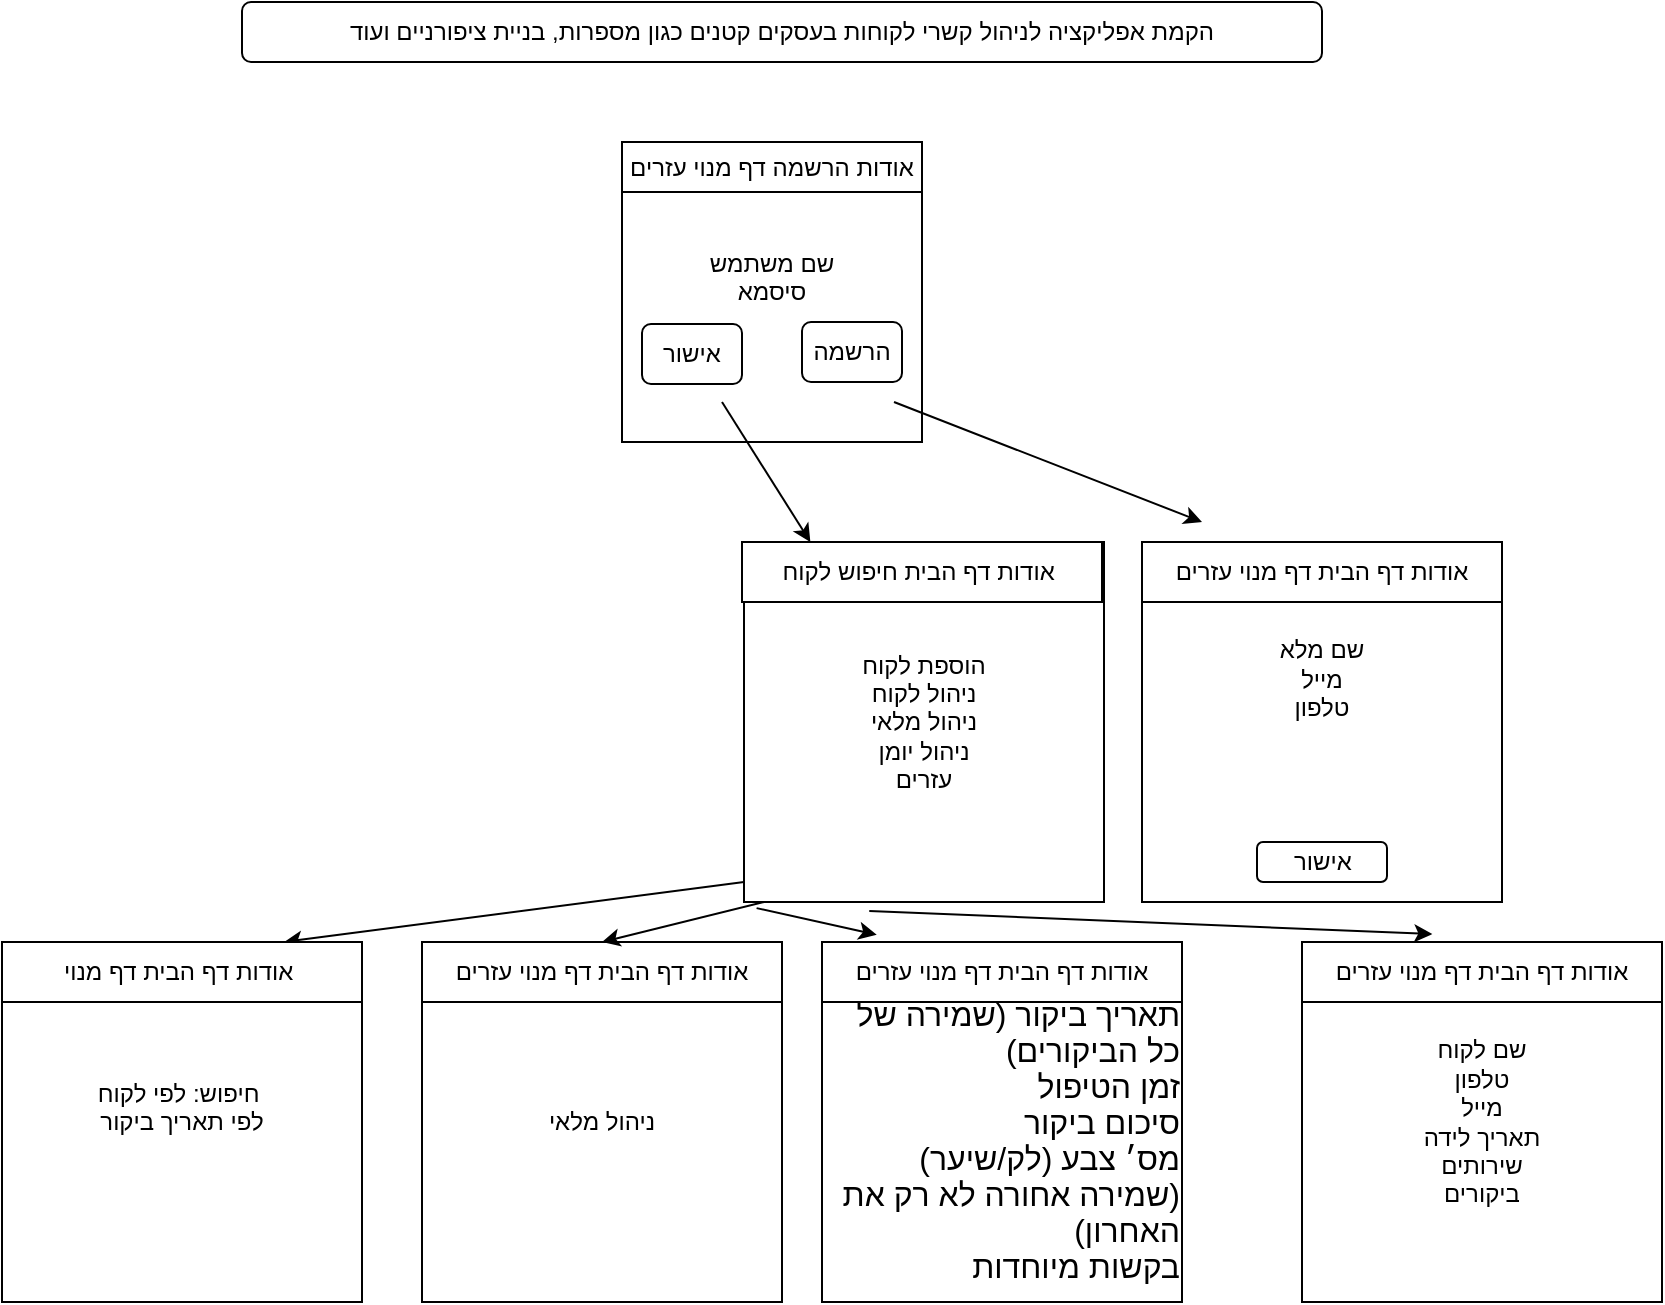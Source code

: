 <mxfile>
    <diagram id="TnpdNzE_JWiUR8cFdGXL" name="Page-1">
        <mxGraphModel dx="763" dy="442" grid="1" gridSize="10" guides="1" tooltips="1" connect="1" arrows="1" fold="1" page="1" pageScale="1" pageWidth="850" pageHeight="1100" math="0" shadow="0">
            <root>
                <mxCell id="0"/>
                <mxCell id="1" parent="0"/>
                <mxCell id="2" value="שם משתמש&lt;div&gt;סיסמא&lt;/div&gt;&lt;div&gt;&lt;br&gt;&lt;/div&gt;" style="whiteSpace=wrap;html=1;aspect=fixed;" parent="1" vertex="1">
                    <mxGeometry x="320" y="80" width="150" height="150" as="geometry"/>
                </mxCell>
                <mxCell id="3" value="אודות הרשמה דף מנוי עזרים" style="rounded=0;whiteSpace=wrap;html=1;" parent="1" vertex="1">
                    <mxGeometry x="320" y="80" width="150" height="25" as="geometry"/>
                </mxCell>
                <mxCell id="4" value="אישור" style="rounded=1;whiteSpace=wrap;html=1;" parent="1" vertex="1">
                    <mxGeometry x="330" y="171" width="50" height="30" as="geometry"/>
                </mxCell>
                <mxCell id="5" value="הרשמה" style="rounded=1;whiteSpace=wrap;html=1;" parent="1" vertex="1">
                    <mxGeometry x="410" y="170" width="50" height="30" as="geometry"/>
                </mxCell>
                <mxCell id="6" value="שם מלא&lt;br&gt;&lt;div&gt;מייל&lt;/div&gt;&lt;div&gt;טלפון&lt;/div&gt;&lt;div&gt;&lt;br&gt;&lt;/div&gt;&lt;div&gt;&lt;br&gt;&lt;/div&gt;&lt;div&gt;&lt;br&gt;&lt;/div&gt;" style="whiteSpace=wrap;html=1;aspect=fixed;" parent="1" vertex="1">
                    <mxGeometry x="580" y="280" width="180" height="180" as="geometry"/>
                </mxCell>
                <mxCell id="7" value="אודות דף הבית דף מנוי עזרים" style="rounded=0;whiteSpace=wrap;html=1;" parent="1" vertex="1">
                    <mxGeometry x="580" y="280" width="180" height="30" as="geometry"/>
                </mxCell>
                <mxCell id="8" value="אישור" style="rounded=1;whiteSpace=wrap;html=1;" parent="1" vertex="1">
                    <mxGeometry x="637.5" y="430" width="65" height="20" as="geometry"/>
                </mxCell>
                <mxCell id="9" value="" style="endArrow=classic;html=1;rounded=0;" parent="1" edge="1">
                    <mxGeometry width="50" height="50" relative="1" as="geometry">
                        <mxPoint x="456" y="210" as="sourcePoint"/>
                        <mxPoint x="610" y="270" as="targetPoint"/>
                    </mxGeometry>
                </mxCell>
                <mxCell id="10" value="" style="endArrow=classic;html=1;rounded=0;" parent="1" target="11" edge="1">
                    <mxGeometry width="50" height="50" relative="1" as="geometry">
                        <mxPoint x="370" y="210" as="sourcePoint"/>
                        <mxPoint x="420" y="290" as="targetPoint"/>
                    </mxGeometry>
                </mxCell>
                <mxCell id="11" value="הוספת לקוח&lt;div&gt;ניהול לקוח&lt;/div&gt;&lt;div&gt;ניהול מלאי&lt;/div&gt;&lt;div&gt;ניהול יומן&lt;/div&gt;&lt;div&gt;עזרים&lt;/div&gt;" style="whiteSpace=wrap;html=1;aspect=fixed;" parent="1" vertex="1">
                    <mxGeometry x="381" y="280" width="180" height="180" as="geometry"/>
                </mxCell>
                <mxCell id="12" value="אודות דף הבית חיפוש לקוח&amp;nbsp;" style="rounded=0;whiteSpace=wrap;html=1;" parent="1" vertex="1">
                    <mxGeometry x="380" y="280" width="180" height="30" as="geometry"/>
                </mxCell>
                <mxCell id="13" value="שם לקוח&lt;div&gt;טלפון&lt;/div&gt;&lt;div&gt;מייל&lt;/div&gt;&lt;div&gt;תאריך לידה&lt;/div&gt;&lt;div&gt;שירותים&lt;/div&gt;&lt;div&gt;ביקורים&lt;/div&gt;" style="whiteSpace=wrap;html=1;aspect=fixed;" parent="1" vertex="1">
                    <mxGeometry x="660" y="480" width="180" height="180" as="geometry"/>
                </mxCell>
                <mxCell id="14" value="אודות דף הבית דף מנוי עזרים" style="rounded=0;whiteSpace=wrap;html=1;" parent="1" vertex="1">
                    <mxGeometry x="660" y="480" width="180" height="30" as="geometry"/>
                </mxCell>
                <mxCell id="15" value="" style="endArrow=classic;html=1;rounded=0;exitX=0.348;exitY=1.025;exitDx=0;exitDy=0;exitPerimeter=0;entryX=0.362;entryY=-0.132;entryDx=0;entryDy=0;entryPerimeter=0;" parent="1" source="11" target="14" edge="1">
                    <mxGeometry width="50" height="50" relative="1" as="geometry">
                        <mxPoint x="330" y="480" as="sourcePoint"/>
                        <mxPoint x="330" y="510" as="targetPoint"/>
                    </mxGeometry>
                </mxCell>
                <mxCell id="16" value="" style="endArrow=classic;html=1;rounded=0;exitX=0.035;exitY=1.017;exitDx=0;exitDy=0;exitPerimeter=0;entryX=0.152;entryY=-0.12;entryDx=0;entryDy=0;entryPerimeter=0;" parent="1" source="11" target="18" edge="1">
                    <mxGeometry width="50" height="50" relative="1" as="geometry">
                        <mxPoint x="330" y="480" as="sourcePoint"/>
                        <mxPoint x="360" y="480" as="targetPoint"/>
                    </mxGeometry>
                </mxCell>
                <mxCell id="17" value="&lt;p style=&quot;margin: 0cm; line-height: normal; font-size: 12pt; font-family: Aptos, sans-serif; text-align: right; direction: rtl; unicode-bidi: embed;&quot; dir=&quot;RTL&quot; class=&quot;MsoNormal&quot;&gt;&lt;span style=&quot;font-family: Arial, sans-serif;&quot; lang=&quot;HE&quot;&gt;&lt;br&gt;&lt;/span&gt;&lt;/p&gt;&lt;p style=&quot;margin: 0cm; line-height: normal; font-size: 12pt; font-family: Aptos, sans-serif; text-align: right; direction: rtl; unicode-bidi: embed;&quot; dir=&quot;RTL&quot; class=&quot;MsoNormal&quot;&gt;&lt;span style=&quot;font-family: Arial, sans-serif;&quot; lang=&quot;HE&quot;&gt;תאריך ביקור (שמירה של כל הביקורים&lt;/span&gt;&lt;span style=&quot;font-family: Arial, sans-serif;&quot; lang=&quot;HE&quot;&gt;)&lt;/span&gt;&lt;/p&gt;&lt;p style=&quot;margin: 0cm; line-height: normal; font-size: 12pt; font-family: Aptos, sans-serif; text-align: right; direction: rtl; unicode-bidi: embed;&quot; dir=&quot;RTL&quot; class=&quot;MsoNormal&quot;&gt;&lt;span style=&quot;font-family: Arial, sans-serif;&quot; lang=&quot;HE&quot;&gt;זמן הטיפול&lt;/span&gt;&lt;span style=&quot;font-family: Arial, sans-serif;&quot; lang=&quot;HE&quot;&gt;&lt;/span&gt;&lt;/p&gt;&lt;p style=&quot;margin: 0cm; line-height: normal; font-size: 12pt; font-family: Aptos, sans-serif; text-align: right; direction: rtl; unicode-bidi: embed;&quot; dir=&quot;RTL&quot; class=&quot;MsoNormal&quot;&gt;&lt;span style=&quot;font-family: Arial, sans-serif;&quot; lang=&quot;HE&quot;&gt;סיכום ביקור&lt;/span&gt;&lt;span style=&quot;font-family: Arial, sans-serif;&quot; lang=&quot;HE&quot;&gt;&lt;/span&gt;&lt;/p&gt;&lt;p style=&quot;margin: 0cm; line-height: normal; font-size: 12pt; font-family: Aptos, sans-serif; text-align: right; direction: rtl; unicode-bidi: embed;&quot; dir=&quot;RTL&quot; class=&quot;MsoNormal&quot;&gt;&lt;span style=&quot;font-family: Arial, sans-serif;&quot; lang=&quot;HE&quot;&gt;מס׳ צבע (לק/שיער) (שמירה אחורה לא רק את האחרון&lt;/span&gt;&lt;span style=&quot;font-family: Arial, sans-serif;&quot; lang=&quot;HE&quot;&gt;)&lt;/span&gt;&lt;/p&gt;&lt;p style=&quot;margin: 0cm; line-height: normal; font-size: 12pt; font-family: Aptos, sans-serif; text-align: right; direction: rtl; unicode-bidi: embed;&quot; dir=&quot;RTL&quot; class=&quot;MsoNormal&quot;&gt;&lt;span style=&quot;font-family: Arial, sans-serif;&quot; lang=&quot;HE&quot;&gt;בקשות מיוחדות&lt;/span&gt;&lt;span dir=&quot;LTR&quot;&gt;&lt;/span&gt;&lt;/p&gt;" style="whiteSpace=wrap;html=1;aspect=fixed;" parent="1" vertex="1">
                    <mxGeometry x="420" y="480" width="180" height="180" as="geometry"/>
                </mxCell>
                <mxCell id="18" value="אודות דף הבית דף מנוי עזרים" style="rounded=0;whiteSpace=wrap;html=1;" parent="1" vertex="1">
                    <mxGeometry x="420" y="480" width="180" height="30" as="geometry"/>
                </mxCell>
                <mxCell id="19" value="ניהול מלאי" style="whiteSpace=wrap;html=1;aspect=fixed;" parent="1" vertex="1">
                    <mxGeometry x="220" y="480" width="180" height="180" as="geometry"/>
                </mxCell>
                <mxCell id="20" value="אודות דף הבית דף מנוי עזרים" style="rounded=0;whiteSpace=wrap;html=1;" parent="1" vertex="1">
                    <mxGeometry x="220" y="480" width="180" height="30" as="geometry"/>
                </mxCell>
                <mxCell id="21" value="" style="endArrow=classic;html=1;rounded=0;" parent="1" edge="1">
                    <mxGeometry width="50" height="50" relative="1" as="geometry">
                        <mxPoint x="381" y="450" as="sourcePoint"/>
                        <mxPoint x="151" y="480" as="targetPoint"/>
                    </mxGeometry>
                </mxCell>
                <mxCell id="22" value="" style="endArrow=classic;html=1;rounded=0;entryX=0.5;entryY=0;entryDx=0;entryDy=0;" parent="1" target="20" edge="1">
                    <mxGeometry width="50" height="50" relative="1" as="geometry">
                        <mxPoint x="391" y="460" as="sourcePoint"/>
                        <mxPoint x="161" y="490" as="targetPoint"/>
                    </mxGeometry>
                </mxCell>
                <mxCell id="23" value="חיפוש: לפי לקוח&amp;nbsp;&lt;div&gt;לפי תאריך ביקור&lt;/div&gt;&lt;div&gt;&amp;nbsp;&lt;span style=&quot;white-space: pre;&quot;&gt;&#9;&lt;/span&gt;&lt;/div&gt;" style="whiteSpace=wrap;html=1;aspect=fixed;" parent="1" vertex="1">
                    <mxGeometry x="10" y="480" width="180" height="180" as="geometry"/>
                </mxCell>
                <mxCell id="24" value="אודות דף הבית דף מנוי&amp;nbsp;" style="rounded=0;whiteSpace=wrap;html=1;" parent="1" vertex="1">
                    <mxGeometry x="10" y="480" width="180" height="30" as="geometry"/>
                </mxCell>
                <mxCell id="25" value="הקמת אפליקציה לניהול קשרי לקוחות בעסקים קטנים כגון מספרות, בניית ציפורניים ועוד" style="rounded=1;whiteSpace=wrap;html=1;" parent="1" vertex="1">
                    <mxGeometry x="130" y="10" width="540" height="30" as="geometry"/>
                </mxCell>
            </root>
        </mxGraphModel>
    </diagram>
</mxfile>